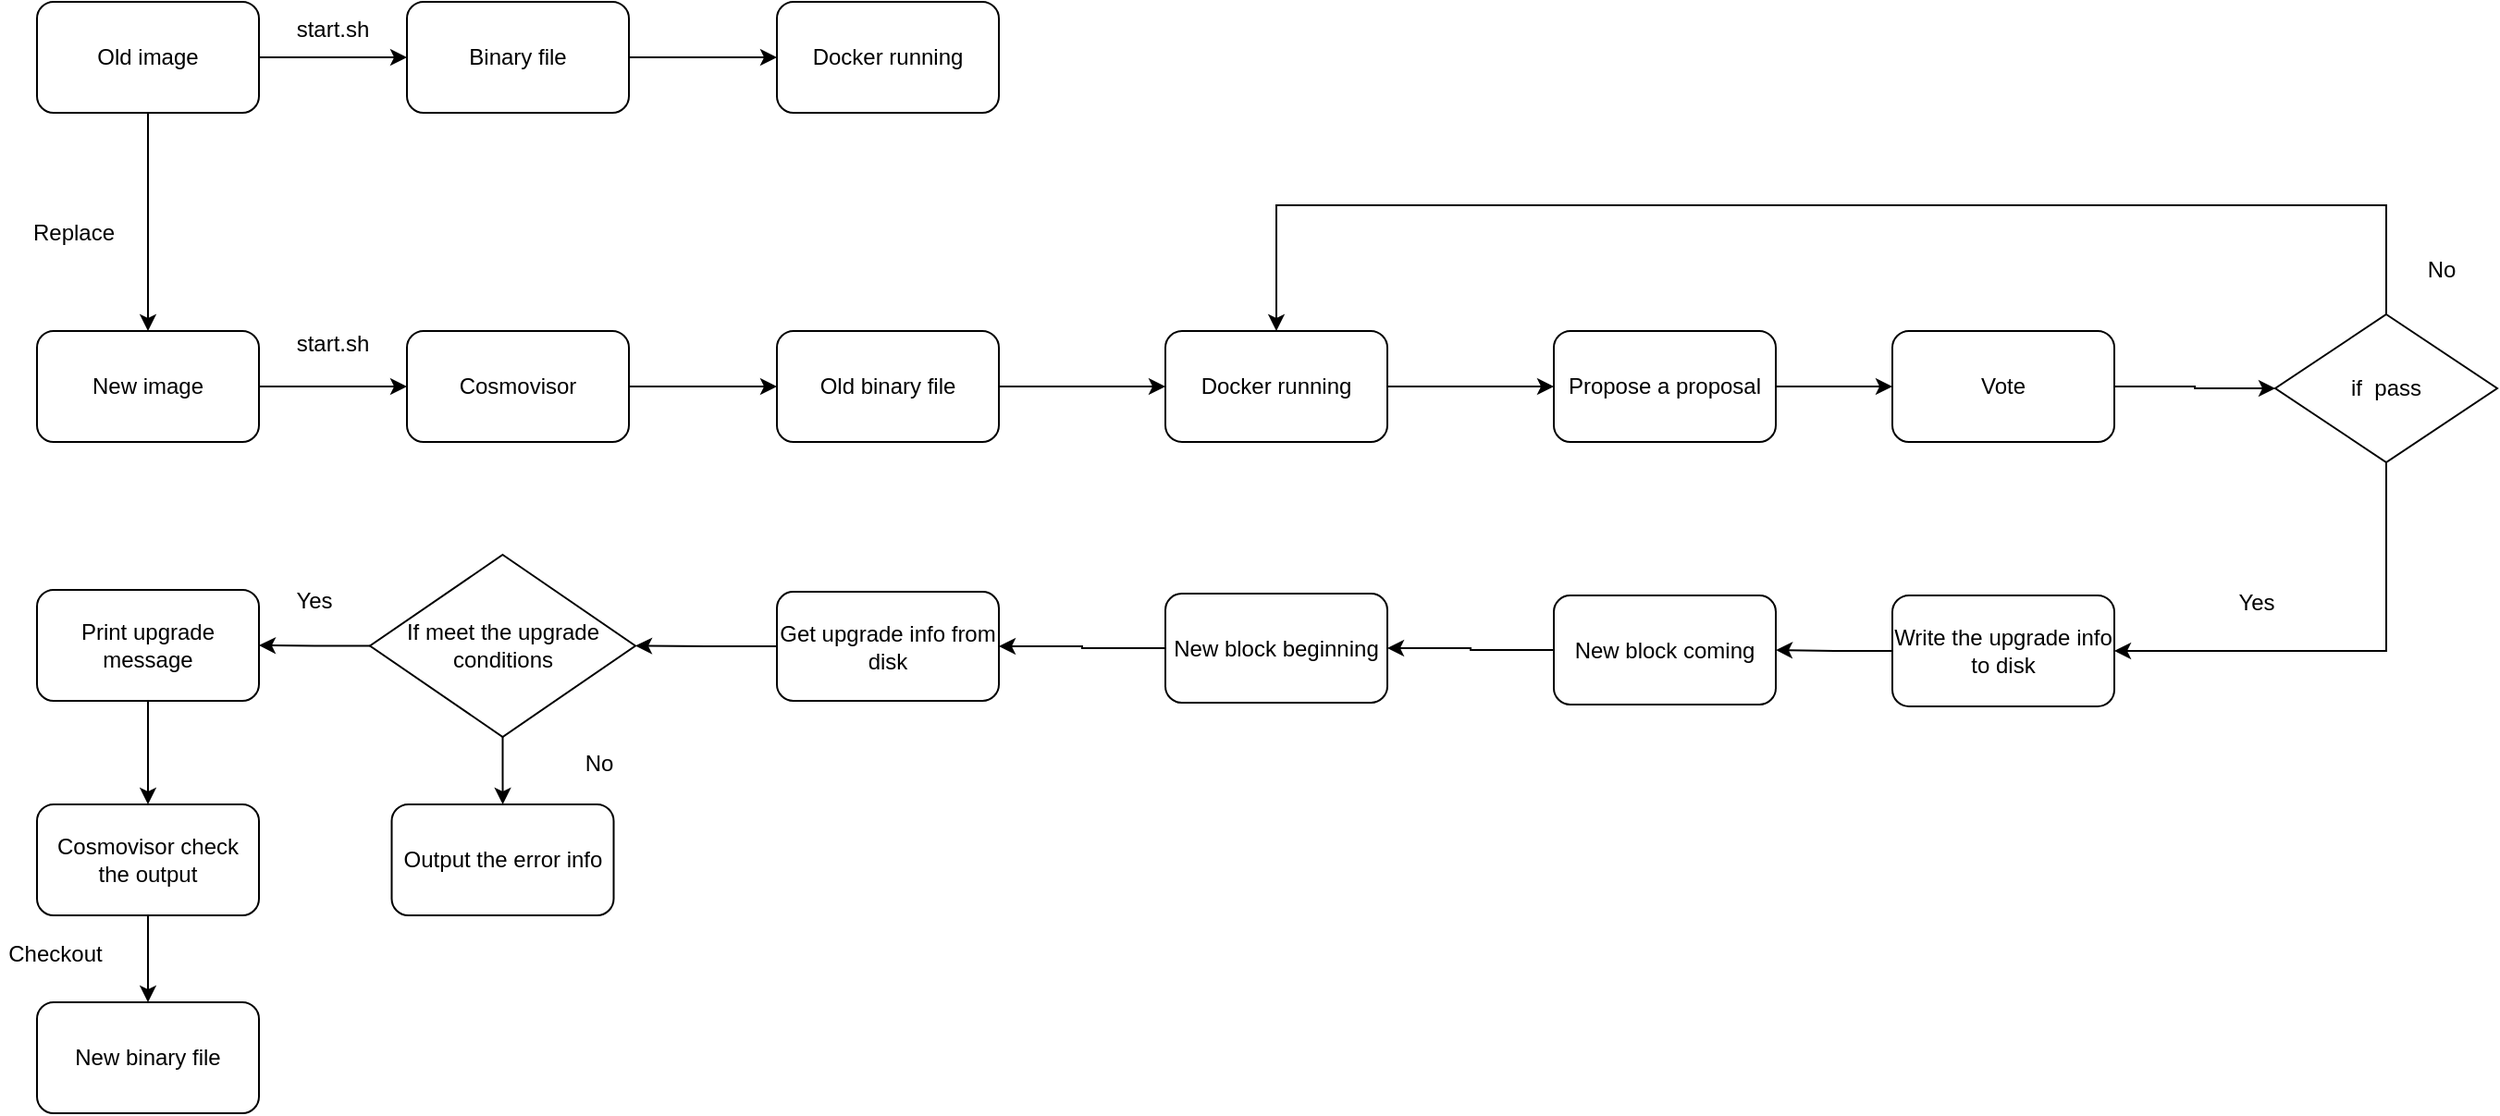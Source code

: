 <mxfile version="17.2.4" type="github">
  <diagram id="SslyksGHTgO1Bh4MZJ-3" name="Page-1">
    <mxGraphModel dx="1824" dy="982" grid="1" gridSize="10" guides="1" tooltips="1" connect="1" arrows="1" fold="1" page="1" pageScale="1" pageWidth="827" pageHeight="1169" math="0" shadow="0">
      <root>
        <mxCell id="0" />
        <mxCell id="1" parent="0" />
        <mxCell id="roSFA4VvcIdaK3rSQRjQ-20" value="" style="edgeStyle=orthogonalEdgeStyle;rounded=0;orthogonalLoop=1;jettySize=auto;html=1;" edge="1" parent="1" source="roSFA4VvcIdaK3rSQRjQ-8" target="roSFA4VvcIdaK3rSQRjQ-19">
          <mxGeometry relative="1" as="geometry" />
        </mxCell>
        <mxCell id="roSFA4VvcIdaK3rSQRjQ-8" value="New image" style="rounded=1;whiteSpace=wrap;html=1;" vertex="1" parent="1">
          <mxGeometry x="110" y="328" width="120" height="60" as="geometry" />
        </mxCell>
        <mxCell id="roSFA4VvcIdaK3rSQRjQ-11" value="" style="edgeStyle=orthogonalEdgeStyle;rounded=0;orthogonalLoop=1;jettySize=auto;html=1;" edge="1" parent="1" source="roSFA4VvcIdaK3rSQRjQ-9" target="roSFA4VvcIdaK3rSQRjQ-10">
          <mxGeometry relative="1" as="geometry" />
        </mxCell>
        <mxCell id="roSFA4VvcIdaK3rSQRjQ-14" value="" style="edgeStyle=orthogonalEdgeStyle;rounded=0;orthogonalLoop=1;jettySize=auto;html=1;" edge="1" parent="1" source="roSFA4VvcIdaK3rSQRjQ-9" target="roSFA4VvcIdaK3rSQRjQ-8">
          <mxGeometry relative="1" as="geometry" />
        </mxCell>
        <mxCell id="roSFA4VvcIdaK3rSQRjQ-9" value="Old image" style="rounded=1;whiteSpace=wrap;html=1;" vertex="1" parent="1">
          <mxGeometry x="110" y="150" width="120" height="60" as="geometry" />
        </mxCell>
        <mxCell id="roSFA4VvcIdaK3rSQRjQ-13" value="" style="edgeStyle=orthogonalEdgeStyle;rounded=0;orthogonalLoop=1;jettySize=auto;html=1;" edge="1" parent="1" source="roSFA4VvcIdaK3rSQRjQ-10" target="roSFA4VvcIdaK3rSQRjQ-12">
          <mxGeometry relative="1" as="geometry" />
        </mxCell>
        <mxCell id="roSFA4VvcIdaK3rSQRjQ-10" value="Binary file" style="rounded=1;whiteSpace=wrap;html=1;" vertex="1" parent="1">
          <mxGeometry x="310" y="150" width="120" height="60" as="geometry" />
        </mxCell>
        <mxCell id="roSFA4VvcIdaK3rSQRjQ-12" value="Docker running" style="rounded=1;whiteSpace=wrap;html=1;" vertex="1" parent="1">
          <mxGeometry x="510" y="150" width="120" height="60" as="geometry" />
        </mxCell>
        <mxCell id="roSFA4VvcIdaK3rSQRjQ-15" value="Replace" style="text;html=1;strokeColor=none;fillColor=none;align=center;verticalAlign=middle;whiteSpace=wrap;rounded=0;" vertex="1" parent="1">
          <mxGeometry x="100" y="260" width="60" height="30" as="geometry" />
        </mxCell>
        <mxCell id="roSFA4VvcIdaK3rSQRjQ-16" value="start.sh" style="text;html=1;strokeColor=none;fillColor=none;align=center;verticalAlign=middle;whiteSpace=wrap;rounded=0;" vertex="1" parent="1">
          <mxGeometry x="240" y="150" width="60" height="30" as="geometry" />
        </mxCell>
        <mxCell id="roSFA4VvcIdaK3rSQRjQ-29" value="" style="edgeStyle=orthogonalEdgeStyle;rounded=0;orthogonalLoop=1;jettySize=auto;html=1;" edge="1" parent="1" source="roSFA4VvcIdaK3rSQRjQ-17" target="roSFA4VvcIdaK3rSQRjQ-28">
          <mxGeometry relative="1" as="geometry" />
        </mxCell>
        <mxCell id="roSFA4VvcIdaK3rSQRjQ-17" value="Old binary file" style="rounded=1;whiteSpace=wrap;html=1;" vertex="1" parent="1">
          <mxGeometry x="510" y="328" width="120" height="60" as="geometry" />
        </mxCell>
        <mxCell id="roSFA4VvcIdaK3rSQRjQ-18" value="New binary file" style="rounded=1;whiteSpace=wrap;html=1;" vertex="1" parent="1">
          <mxGeometry x="110" y="691" width="120" height="60" as="geometry" />
        </mxCell>
        <mxCell id="roSFA4VvcIdaK3rSQRjQ-22" value="" style="edgeStyle=orthogonalEdgeStyle;rounded=0;orthogonalLoop=1;jettySize=auto;html=1;" edge="1" parent="1" source="roSFA4VvcIdaK3rSQRjQ-19" target="roSFA4VvcIdaK3rSQRjQ-17">
          <mxGeometry relative="1" as="geometry" />
        </mxCell>
        <mxCell id="roSFA4VvcIdaK3rSQRjQ-19" value="Cosmovisor" style="rounded=1;whiteSpace=wrap;html=1;" vertex="1" parent="1">
          <mxGeometry x="310" y="328" width="120" height="60" as="geometry" />
        </mxCell>
        <mxCell id="roSFA4VvcIdaK3rSQRjQ-21" value="start.sh" style="text;html=1;strokeColor=none;fillColor=none;align=center;verticalAlign=middle;whiteSpace=wrap;rounded=0;" vertex="1" parent="1">
          <mxGeometry x="240" y="320" width="60" height="30" as="geometry" />
        </mxCell>
        <mxCell id="roSFA4VvcIdaK3rSQRjQ-26" value="" style="edgeStyle=orthogonalEdgeStyle;rounded=0;orthogonalLoop=1;jettySize=auto;html=1;" edge="1" parent="1" source="roSFA4VvcIdaK3rSQRjQ-23" target="roSFA4VvcIdaK3rSQRjQ-25">
          <mxGeometry relative="1" as="geometry" />
        </mxCell>
        <mxCell id="roSFA4VvcIdaK3rSQRjQ-23" value="Propose a proposal" style="rounded=1;whiteSpace=wrap;html=1;" vertex="1" parent="1">
          <mxGeometry x="930" y="328" width="120" height="60" as="geometry" />
        </mxCell>
        <mxCell id="roSFA4VvcIdaK3rSQRjQ-31" value="" style="edgeStyle=orthogonalEdgeStyle;rounded=0;orthogonalLoop=1;jettySize=auto;html=1;" edge="1" parent="1" source="roSFA4VvcIdaK3rSQRjQ-25" target="roSFA4VvcIdaK3rSQRjQ-27">
          <mxGeometry relative="1" as="geometry" />
        </mxCell>
        <mxCell id="roSFA4VvcIdaK3rSQRjQ-25" value="Vote" style="rounded=1;whiteSpace=wrap;html=1;" vertex="1" parent="1">
          <mxGeometry x="1113" y="328" width="120" height="60" as="geometry" />
        </mxCell>
        <mxCell id="roSFA4VvcIdaK3rSQRjQ-27" value="if&amp;nbsp; pass" style="rhombus;whiteSpace=wrap;html=1;" vertex="1" parent="1">
          <mxGeometry x="1320" y="319" width="120" height="80" as="geometry" />
        </mxCell>
        <mxCell id="roSFA4VvcIdaK3rSQRjQ-30" value="" style="edgeStyle=orthogonalEdgeStyle;rounded=0;orthogonalLoop=1;jettySize=auto;html=1;" edge="1" parent="1" source="roSFA4VvcIdaK3rSQRjQ-28" target="roSFA4VvcIdaK3rSQRjQ-23">
          <mxGeometry relative="1" as="geometry" />
        </mxCell>
        <mxCell id="roSFA4VvcIdaK3rSQRjQ-28" value="Docker running" style="rounded=1;whiteSpace=wrap;html=1;" vertex="1" parent="1">
          <mxGeometry x="720" y="328" width="120" height="60" as="geometry" />
        </mxCell>
        <mxCell id="roSFA4VvcIdaK3rSQRjQ-32" value="" style="edgeStyle=elbowEdgeStyle;elbow=horizontal;endArrow=classic;html=1;rounded=0;exitX=0.5;exitY=0;exitDx=0;exitDy=0;entryX=0.5;entryY=0;entryDx=0;entryDy=0;" edge="1" parent="1" source="roSFA4VvcIdaK3rSQRjQ-27" target="roSFA4VvcIdaK3rSQRjQ-28">
          <mxGeometry width="50" height="50" relative="1" as="geometry">
            <mxPoint x="930" y="320" as="sourcePoint" />
            <mxPoint x="980" y="270" as="targetPoint" />
            <Array as="points">
              <mxPoint x="1080" y="260" />
            </Array>
          </mxGeometry>
        </mxCell>
        <mxCell id="roSFA4VvcIdaK3rSQRjQ-33" value="No" style="text;html=1;strokeColor=none;fillColor=none;align=center;verticalAlign=middle;whiteSpace=wrap;rounded=0;" vertex="1" parent="1">
          <mxGeometry x="1380" y="280" width="60" height="30" as="geometry" />
        </mxCell>
        <mxCell id="roSFA4VvcIdaK3rSQRjQ-38" value="" style="edgeStyle=orthogonalEdgeStyle;rounded=0;orthogonalLoop=1;jettySize=auto;html=1;" edge="1" parent="1" source="roSFA4VvcIdaK3rSQRjQ-34" target="roSFA4VvcIdaK3rSQRjQ-37">
          <mxGeometry relative="1" as="geometry" />
        </mxCell>
        <mxCell id="roSFA4VvcIdaK3rSQRjQ-34" value="Print upgrade message" style="rounded=1;whiteSpace=wrap;html=1;" vertex="1" parent="1">
          <mxGeometry x="110" y="468" width="120" height="60" as="geometry" />
        </mxCell>
        <mxCell id="roSFA4VvcIdaK3rSQRjQ-36" value="Yes" style="text;html=1;strokeColor=none;fillColor=none;align=center;verticalAlign=middle;whiteSpace=wrap;rounded=0;" vertex="1" parent="1">
          <mxGeometry x="1280" y="460" width="60" height="30" as="geometry" />
        </mxCell>
        <mxCell id="roSFA4VvcIdaK3rSQRjQ-61" value="" style="edgeStyle=orthogonalEdgeStyle;rounded=0;orthogonalLoop=1;jettySize=auto;html=1;" edge="1" parent="1" source="roSFA4VvcIdaK3rSQRjQ-37" target="roSFA4VvcIdaK3rSQRjQ-18">
          <mxGeometry relative="1" as="geometry" />
        </mxCell>
        <mxCell id="roSFA4VvcIdaK3rSQRjQ-37" value="Cosmovisor check the output" style="rounded=1;whiteSpace=wrap;html=1;" vertex="1" parent="1">
          <mxGeometry x="110" y="584" width="120" height="60" as="geometry" />
        </mxCell>
        <mxCell id="roSFA4VvcIdaK3rSQRjQ-42" value="Checkout" style="text;html=1;strokeColor=none;fillColor=none;align=center;verticalAlign=middle;whiteSpace=wrap;rounded=0;" vertex="1" parent="1">
          <mxGeometry x="90" y="650" width="60" height="30" as="geometry" />
        </mxCell>
        <mxCell id="roSFA4VvcIdaK3rSQRjQ-53" value="" style="edgeStyle=orthogonalEdgeStyle;rounded=0;orthogonalLoop=1;jettySize=auto;html=1;" edge="1" parent="1" source="roSFA4VvcIdaK3rSQRjQ-49" target="roSFA4VvcIdaK3rSQRjQ-51">
          <mxGeometry relative="1" as="geometry" />
        </mxCell>
        <mxCell id="roSFA4VvcIdaK3rSQRjQ-49" value="Write the upgrade info to disk" style="rounded=1;whiteSpace=wrap;html=1;" vertex="1" parent="1">
          <mxGeometry x="1113" y="471" width="120" height="60" as="geometry" />
        </mxCell>
        <mxCell id="roSFA4VvcIdaK3rSQRjQ-50" value="" style="edgeStyle=segmentEdgeStyle;endArrow=classic;html=1;rounded=0;exitX=0.5;exitY=1;exitDx=0;exitDy=0;entryX=1;entryY=0.5;entryDx=0;entryDy=0;" edge="1" parent="1" source="roSFA4VvcIdaK3rSQRjQ-27" target="roSFA4VvcIdaK3rSQRjQ-49">
          <mxGeometry width="50" height="50" relative="1" as="geometry">
            <mxPoint x="930" y="310" as="sourcePoint" />
            <mxPoint x="980" y="260" as="targetPoint" />
            <Array as="points">
              <mxPoint x="1380" y="501" />
            </Array>
          </mxGeometry>
        </mxCell>
        <mxCell id="roSFA4VvcIdaK3rSQRjQ-54" value="" style="edgeStyle=orthogonalEdgeStyle;rounded=0;orthogonalLoop=1;jettySize=auto;html=1;" edge="1" parent="1" source="roSFA4VvcIdaK3rSQRjQ-51" target="roSFA4VvcIdaK3rSQRjQ-52">
          <mxGeometry relative="1" as="geometry" />
        </mxCell>
        <mxCell id="roSFA4VvcIdaK3rSQRjQ-51" value="New block coming" style="rounded=1;whiteSpace=wrap;html=1;" vertex="1" parent="1">
          <mxGeometry x="930" y="471" width="120" height="59" as="geometry" />
        </mxCell>
        <mxCell id="roSFA4VvcIdaK3rSQRjQ-57" value="" style="edgeStyle=orthogonalEdgeStyle;rounded=0;orthogonalLoop=1;jettySize=auto;html=1;" edge="1" parent="1" source="roSFA4VvcIdaK3rSQRjQ-52" target="roSFA4VvcIdaK3rSQRjQ-55">
          <mxGeometry relative="1" as="geometry" />
        </mxCell>
        <mxCell id="roSFA4VvcIdaK3rSQRjQ-52" value="New block beginning" style="rounded=1;whiteSpace=wrap;html=1;" vertex="1" parent="1">
          <mxGeometry x="720" y="470" width="120" height="59" as="geometry" />
        </mxCell>
        <mxCell id="roSFA4VvcIdaK3rSQRjQ-59" value="" style="edgeStyle=orthogonalEdgeStyle;rounded=0;orthogonalLoop=1;jettySize=auto;html=1;" edge="1" parent="1" source="roSFA4VvcIdaK3rSQRjQ-55" target="roSFA4VvcIdaK3rSQRjQ-58">
          <mxGeometry relative="1" as="geometry" />
        </mxCell>
        <mxCell id="roSFA4VvcIdaK3rSQRjQ-55" value="Get upgrade info from disk" style="rounded=1;whiteSpace=wrap;html=1;" vertex="1" parent="1">
          <mxGeometry x="510" y="469" width="120" height="59" as="geometry" />
        </mxCell>
        <mxCell id="roSFA4VvcIdaK3rSQRjQ-60" value="" style="edgeStyle=orthogonalEdgeStyle;rounded=0;orthogonalLoop=1;jettySize=auto;html=1;" edge="1" parent="1" source="roSFA4VvcIdaK3rSQRjQ-58" target="roSFA4VvcIdaK3rSQRjQ-34">
          <mxGeometry relative="1" as="geometry" />
        </mxCell>
        <mxCell id="roSFA4VvcIdaK3rSQRjQ-64" value="" style="edgeStyle=orthogonalEdgeStyle;rounded=0;orthogonalLoop=1;jettySize=auto;html=1;" edge="1" parent="1" source="roSFA4VvcIdaK3rSQRjQ-58" target="roSFA4VvcIdaK3rSQRjQ-63">
          <mxGeometry relative="1" as="geometry" />
        </mxCell>
        <mxCell id="roSFA4VvcIdaK3rSQRjQ-58" value="If meet the upgrade conditions" style="rhombus;whiteSpace=wrap;html=1;" vertex="1" parent="1">
          <mxGeometry x="290" y="449" width="143.5" height="98.5" as="geometry" />
        </mxCell>
        <mxCell id="roSFA4VvcIdaK3rSQRjQ-62" value="Yes" style="text;html=1;strokeColor=none;fillColor=none;align=center;verticalAlign=middle;whiteSpace=wrap;rounded=0;" vertex="1" parent="1">
          <mxGeometry x="230" y="459" width="60" height="30" as="geometry" />
        </mxCell>
        <mxCell id="roSFA4VvcIdaK3rSQRjQ-63" value="Output the error info" style="rounded=1;whiteSpace=wrap;html=1;" vertex="1" parent="1">
          <mxGeometry x="301.75" y="584" width="120" height="60" as="geometry" />
        </mxCell>
        <mxCell id="roSFA4VvcIdaK3rSQRjQ-65" value="No" style="text;html=1;strokeColor=none;fillColor=none;align=center;verticalAlign=middle;whiteSpace=wrap;rounded=0;" vertex="1" parent="1">
          <mxGeometry x="384" y="547" width="60" height="30" as="geometry" />
        </mxCell>
      </root>
    </mxGraphModel>
  </diagram>
</mxfile>
